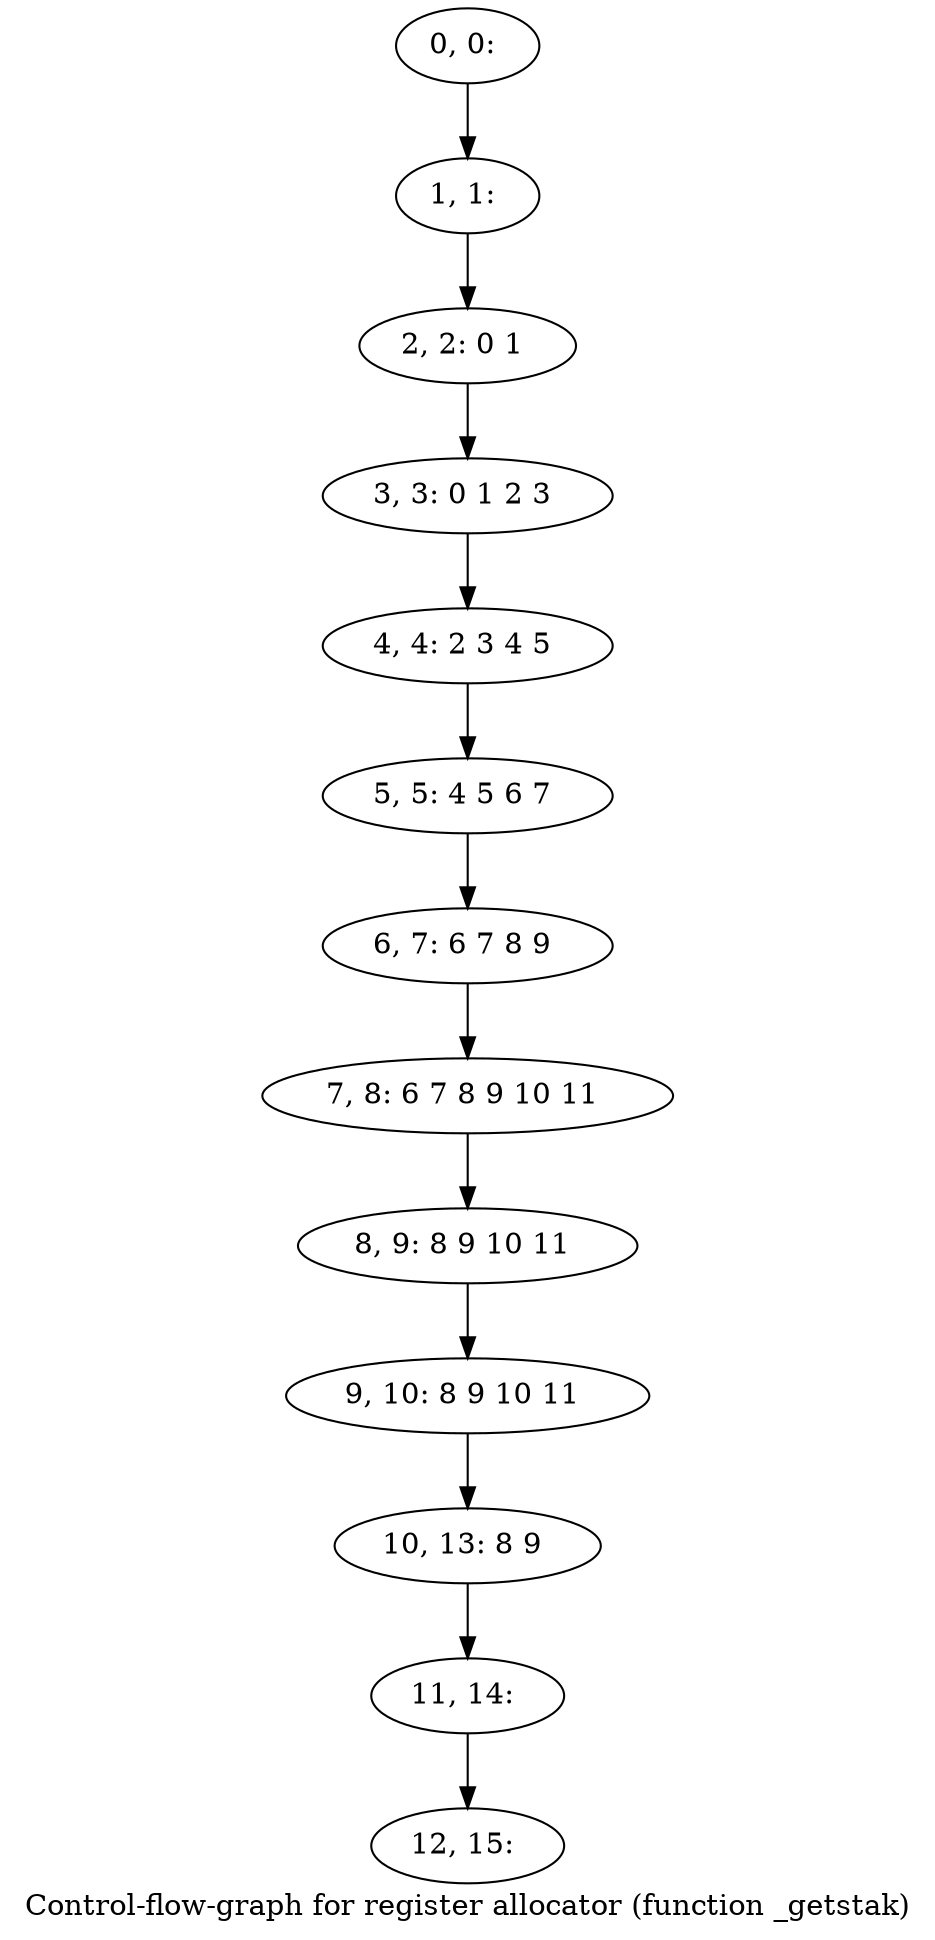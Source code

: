 digraph G {
graph [label="Control-flow-graph for register allocator (function _getstak)"]
0[label="0, 0: "];
1[label="1, 1: "];
2[label="2, 2: 0 1 "];
3[label="3, 3: 0 1 2 3 "];
4[label="4, 4: 2 3 4 5 "];
5[label="5, 5: 4 5 6 7 "];
6[label="6, 7: 6 7 8 9 "];
7[label="7, 8: 6 7 8 9 10 11 "];
8[label="8, 9: 8 9 10 11 "];
9[label="9, 10: 8 9 10 11 "];
10[label="10, 13: 8 9 "];
11[label="11, 14: "];
12[label="12, 15: "];
0->1 ;
1->2 ;
2->3 ;
3->4 ;
4->5 ;
5->6 ;
6->7 ;
7->8 ;
8->9 ;
9->10 ;
10->11 ;
11->12 ;
}

